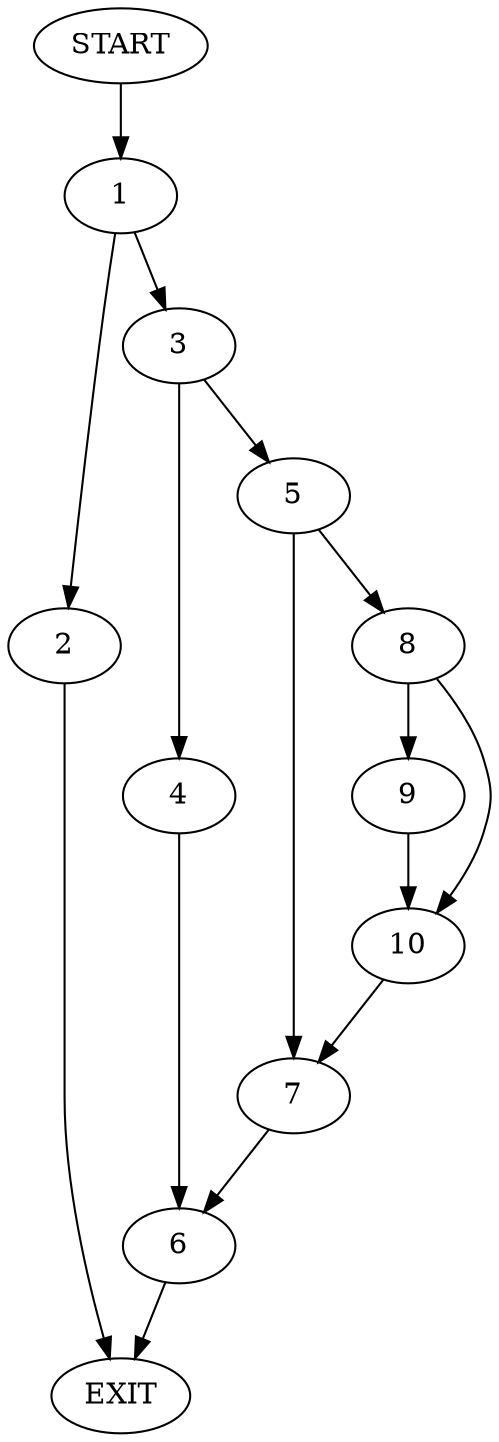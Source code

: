 digraph {
0 [label="START"]
11 [label="EXIT"]
0 -> 1
1 -> 2
1 -> 3
3 -> 4
3 -> 5
2 -> 11
4 -> 6
5 -> 7
5 -> 8
7 -> 6
8 -> 9
8 -> 10
9 -> 10
10 -> 7
6 -> 11
}

